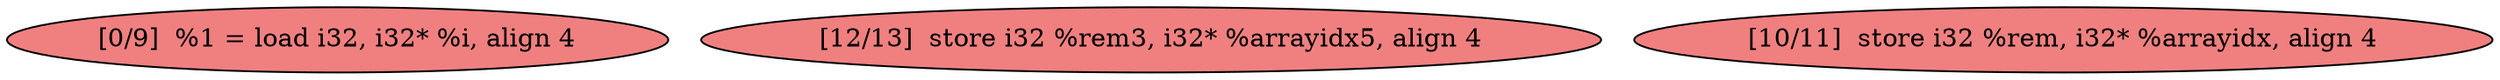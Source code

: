 
digraph G {


node114 [fillcolor=lightcoral,label="[0/9]  %1 = load i32, i32* %i, align 4",shape=ellipse,style=filled ]
node112 [fillcolor=lightcoral,label="[12/13]  store i32 %rem3, i32* %arrayidx5, align 4",shape=ellipse,style=filled ]
node113 [fillcolor=lightcoral,label="[10/11]  store i32 %rem, i32* %arrayidx, align 4",shape=ellipse,style=filled ]



}
